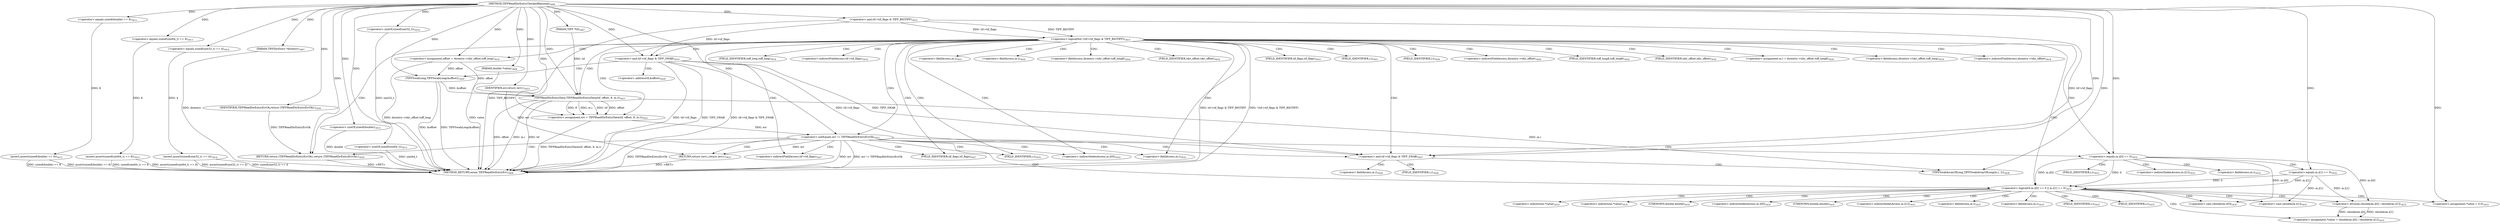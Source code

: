 digraph "TIFFReadDirEntryCheckedRational" {  
"86904" [label = <(METHOD,TIFFReadDirEntryCheckedRational)<SUB>3406</SUB>> ]
"87034" [label = <(METHOD_RETURN,enum TIFFReadDirEntryErr)<SUB>3406</SUB>> ]
"86905" [label = <(PARAM,TIFF *tif)<SUB>3407</SUB>> ]
"86906" [label = <(PARAM,TIFFDirEntry *direntry)<SUB>3407</SUB>> ]
"86907" [label = <(PARAM,double *value)<SUB>3408</SUB>> ]
"86910" [label = <(assert,assert(sizeof(double) == 8))<SUB>3412</SUB>> ]
"86915" [label = <(assert,assert(sizeof(uint64_t) == 8))<SUB>3413</SUB>> ]
"86920" [label = <(assert,assert(sizeof(uint32_t) == 4))<SUB>3414</SUB>> ]
"87032" [label = <(RETURN,return (TIFFReadDirEntryErrOk);,return (TIFFReadDirEntryErrOk);)<SUB>3436</SUB>> ]
"86926" [label = <(&lt;operator&gt;.logicalNot,!(tif-&gt;tif_flags &amp; TIFF_BIGTIFF))<SUB>3415</SUB>> ]
"86980" [label = <(&lt;operator&gt;.and,tif-&gt;tif_flags &amp; TIFF_SWAB)<SUB>3427</SUB>> ]
"86992" [label = <(&lt;operator&gt;.logicalOr,m.i[0] == 0 || m.i[1] == 0)<SUB>3432</SUB>> ]
"87033" [label = <(IDENTIFIER,TIFFReadDirEntryErrOk,return (TIFFReadDirEntryErrOk);)<SUB>3436</SUB>> ]
"86911" [label = <(&lt;operator&gt;.equals,sizeof(double) == 8)<SUB>3412</SUB>> ]
"86916" [label = <(&lt;operator&gt;.equals,sizeof(uint64_t) == 8)<SUB>3413</SUB>> ]
"86921" [label = <(&lt;operator&gt;.equals,sizeof(uint32_t) == 4)<SUB>3414</SUB>> ]
"86935" [label = <(&lt;operator&gt;.assignment,offset = direntry-&gt;tdir_offset.toff_long)<SUB>3418</SUB>> ]
"86952" [label = <(&lt;operator&gt;.assignment,err = TIFFReadDirEntryData(tif, offset, 8, m.i))<SUB>3421</SUB>> ]
"86986" [label = <(TIFFSwabArrayOfLong,TIFFSwabArrayOfLong(m.i, 2))<SUB>3428</SUB>> ]
"87008" [label = <(&lt;operator&gt;.assignment,*value = 0.0)<SUB>3433</SUB>> ]
"86912" [label = <(&lt;operator&gt;.sizeOf,sizeof(double))<SUB>3412</SUB>> ]
"86917" [label = <(&lt;operator&gt;.sizeOf,sizeof(uint64_t))<SUB>3413</SUB>> ]
"86922" [label = <(&lt;operator&gt;.sizeOf,sizeof(uint32_t))<SUB>3414</SUB>> ]
"86927" [label = <(&lt;operator&gt;.and,tif-&gt;tif_flags &amp; TIFF_BIGTIFF)<SUB>3415</SUB>> ]
"86943" [label = <(&lt;operator&gt;.and,tif-&gt;tif_flags &amp; TIFF_SWAB)<SUB>3419</SUB>> ]
"86962" [label = <(&lt;operator&gt;.notEquals,err != TIFFReadDirEntryErrOk)<SUB>3422</SUB>> ]
"86970" [label = <(&lt;operator&gt;.assignment,m.l = direntry-&gt;tdir_offset.toff_long8)<SUB>3426</SUB>> ]
"86993" [label = <(&lt;operator&gt;.equals,m.i[0] == 0)<SUB>3432</SUB>> ]
"87000" [label = <(&lt;operator&gt;.equals,m.i[1] == 0)<SUB>3432</SUB>> ]
"87014" [label = <(&lt;operator&gt;.assignment,*value = (double)m.i[0] / (double)m.i[1])<SUB>3435</SUB>> ]
"86949" [label = <(TIFFSwabLong,TIFFSwabLong(&amp;offset))<SUB>3420</SUB>> ]
"86954" [label = <(TIFFReadDirEntryData,TIFFReadDirEntryData(tif, offset, 8, m.i))<SUB>3421</SUB>> ]
"86966" [label = <(RETURN,return (err);,return (err);)<SUB>3423</SUB>> ]
"86967" [label = <(IDENTIFIER,err,return (err);)<SUB>3423</SUB>> ]
"87017" [label = <(&lt;operator&gt;.division,(double)m.i[0] / (double)m.i[1])<SUB>3435</SUB>> ]
"87018" [label = <(&lt;operator&gt;.cast,(double)m.i[0])<SUB>3435</SUB>> ]
"87025" [label = <(&lt;operator&gt;.cast,(double)m.i[1])<SUB>3435</SUB>> ]
"86981" [label = <(&lt;operator&gt;.indirectFieldAccess,tif-&gt;tif_flags)<SUB>3427</SUB>> ]
"86937" [label = <(&lt;operator&gt;.fieldAccess,direntry-&gt;tdir_offset.toff_long)<SUB>3418</SUB>> ]
"86983" [label = <(FIELD_IDENTIFIER,tif_flags,tif_flags)<SUB>3427</SUB>> ]
"86987" [label = <(&lt;operator&gt;.fieldAccess,m.i)<SUB>3428</SUB>> ]
"86994" [label = <(&lt;operator&gt;.indirectIndexAccess,m.i[0])<SUB>3432</SUB>> ]
"87001" [label = <(&lt;operator&gt;.indirectIndexAccess,m.i[1])<SUB>3432</SUB>> ]
"87009" [label = <(&lt;operator&gt;.indirection,*value)<SUB>3433</SUB>> ]
"86938" [label = <(&lt;operator&gt;.indirectFieldAccess,direntry-&gt;tdir_offset)<SUB>3418</SUB>> ]
"86941" [label = <(FIELD_IDENTIFIER,toff_long,toff_long)<SUB>3418</SUB>> ]
"86944" [label = <(&lt;operator&gt;.indirectFieldAccess,tif-&gt;tif_flags)<SUB>3419</SUB>> ]
"86958" [label = <(&lt;operator&gt;.fieldAccess,m.i)<SUB>3421</SUB>> ]
"86971" [label = <(&lt;operator&gt;.fieldAccess,m.l)<SUB>3426</SUB>> ]
"86974" [label = <(&lt;operator&gt;.fieldAccess,direntry-&gt;tdir_offset.toff_long8)<SUB>3426</SUB>> ]
"86989" [label = <(FIELD_IDENTIFIER,i,i)<SUB>3428</SUB>> ]
"86995" [label = <(&lt;operator&gt;.fieldAccess,m.i)<SUB>3432</SUB>> ]
"87002" [label = <(&lt;operator&gt;.fieldAccess,m.i)<SUB>3432</SUB>> ]
"87015" [label = <(&lt;operator&gt;.indirection,*value)<SUB>3435</SUB>> ]
"86940" [label = <(FIELD_IDENTIFIER,tdir_offset,tdir_offset)<SUB>3418</SUB>> ]
"86946" [label = <(FIELD_IDENTIFIER,tif_flags,tif_flags)<SUB>3419</SUB>> ]
"86950" [label = <(&lt;operator&gt;.addressOf,&amp;offset)<SUB>3420</SUB>> ]
"86960" [label = <(FIELD_IDENTIFIER,i,i)<SUB>3421</SUB>> ]
"86973" [label = <(FIELD_IDENTIFIER,l,l)<SUB>3426</SUB>> ]
"86975" [label = <(&lt;operator&gt;.indirectFieldAccess,direntry-&gt;tdir_offset)<SUB>3426</SUB>> ]
"86978" [label = <(FIELD_IDENTIFIER,toff_long8,toff_long8)<SUB>3426</SUB>> ]
"86997" [label = <(FIELD_IDENTIFIER,i,i)<SUB>3432</SUB>> ]
"87004" [label = <(FIELD_IDENTIFIER,i,i)<SUB>3432</SUB>> ]
"86977" [label = <(FIELD_IDENTIFIER,tdir_offset,tdir_offset)<SUB>3426</SUB>> ]
"87019" [label = <(UNKNOWN,double,double)<SUB>3435</SUB>> ]
"87020" [label = <(&lt;operator&gt;.indirectIndexAccess,m.i[0])<SUB>3435</SUB>> ]
"87026" [label = <(UNKNOWN,double,double)<SUB>3435</SUB>> ]
"87027" [label = <(&lt;operator&gt;.indirectIndexAccess,m.i[1])<SUB>3435</SUB>> ]
"87021" [label = <(&lt;operator&gt;.fieldAccess,m.i)<SUB>3435</SUB>> ]
"87028" [label = <(&lt;operator&gt;.fieldAccess,m.i)<SUB>3435</SUB>> ]
"87023" [label = <(FIELD_IDENTIFIER,i,i)<SUB>3435</SUB>> ]
"87030" [label = <(FIELD_IDENTIFIER,i,i)<SUB>3435</SUB>> ]
  "87032" -> "87034"  [ label = "DDG: &lt;RET&gt;"] 
  "86966" -> "87034"  [ label = "DDG: &lt;RET&gt;"] 
  "86906" -> "87034"  [ label = "DDG: direntry"] 
  "86907" -> "87034"  [ label = "DDG: value"] 
  "86910" -> "87034"  [ label = "DDG: sizeof(double) == 8"] 
  "86910" -> "87034"  [ label = "DDG: assert(sizeof(double) == 8)"] 
  "86915" -> "87034"  [ label = "DDG: sizeof(uint64_t) == 8"] 
  "86915" -> "87034"  [ label = "DDG: assert(sizeof(uint64_t) == 8)"] 
  "86920" -> "87034"  [ label = "DDG: sizeof(uint32_t) == 4"] 
  "86920" -> "87034"  [ label = "DDG: assert(sizeof(uint32_t) == 4)"] 
  "86926" -> "87034"  [ label = "DDG: tif-&gt;tif_flags &amp; TIFF_BIGTIFF"] 
  "86926" -> "87034"  [ label = "DDG: !(tif-&gt;tif_flags &amp; TIFF_BIGTIFF)"] 
  "86935" -> "87034"  [ label = "DDG: direntry-&gt;tdir_offset.toff_long"] 
  "86943" -> "87034"  [ label = "DDG: tif-&gt;tif_flags"] 
  "86943" -> "87034"  [ label = "DDG: TIFF_SWAB"] 
  "86943" -> "87034"  [ label = "DDG: tif-&gt;tif_flags &amp; TIFF_SWAB"] 
  "86949" -> "87034"  [ label = "DDG: &amp;offset"] 
  "86949" -> "87034"  [ label = "DDG: TIFFSwabLong(&amp;offset)"] 
  "86954" -> "87034"  [ label = "DDG: tif"] 
  "86954" -> "87034"  [ label = "DDG: offset"] 
  "86954" -> "87034"  [ label = "DDG: m.i"] 
  "86952" -> "87034"  [ label = "DDG: TIFFReadDirEntryData(tif, offset, 8, m.i)"] 
  "86962" -> "87034"  [ label = "DDG: err"] 
  "86962" -> "87034"  [ label = "DDG: err != TIFFReadDirEntryErrOk"] 
  "86927" -> "87034"  [ label = "DDG: TIFF_BIGTIFF"] 
  "86917" -> "87034"  [ label = "DDG: uint64_t"] 
  "86912" -> "87034"  [ label = "DDG: double"] 
  "86962" -> "87034"  [ label = "DDG: TIFFReadDirEntryErrOk"] 
  "86922" -> "87034"  [ label = "DDG: uint32_t"] 
  "86904" -> "86905"  [ label = "DDG: "] 
  "86904" -> "86906"  [ label = "DDG: "] 
  "86904" -> "86907"  [ label = "DDG: "] 
  "87033" -> "87032"  [ label = "DDG: TIFFReadDirEntryErrOk"] 
  "86904" -> "87032"  [ label = "DDG: "] 
  "86911" -> "86910"  [ label = "DDG: 8"] 
  "86916" -> "86915"  [ label = "DDG: 8"] 
  "86921" -> "86920"  [ label = "DDG: 4"] 
  "86904" -> "87033"  [ label = "DDG: "] 
  "86904" -> "86911"  [ label = "DDG: "] 
  "86904" -> "86916"  [ label = "DDG: "] 
  "86904" -> "86921"  [ label = "DDG: "] 
  "86927" -> "86926"  [ label = "DDG: tif-&gt;tif_flags"] 
  "86927" -> "86926"  [ label = "DDG: TIFF_BIGTIFF"] 
  "86954" -> "86952"  [ label = "DDG: tif"] 
  "86954" -> "86952"  [ label = "DDG: offset"] 
  "86954" -> "86952"  [ label = "DDG: 8"] 
  "86954" -> "86952"  [ label = "DDG: m.i"] 
  "86927" -> "86980"  [ label = "DDG: tif-&gt;tif_flags"] 
  "86943" -> "86980"  [ label = "DDG: tif-&gt;tif_flags"] 
  "86943" -> "86980"  [ label = "DDG: TIFF_SWAB"] 
  "86904" -> "86980"  [ label = "DDG: "] 
  "86993" -> "86992"  [ label = "DDG: m.i[0]"] 
  "86993" -> "86992"  [ label = "DDG: 0"] 
  "87000" -> "86992"  [ label = "DDG: m.i[1]"] 
  "87000" -> "86992"  [ label = "DDG: 0"] 
  "86904" -> "87008"  [ label = "DDG: "] 
  "86904" -> "86912"  [ label = "DDG: "] 
  "86904" -> "86917"  [ label = "DDG: "] 
  "86904" -> "86922"  [ label = "DDG: "] 
  "86904" -> "86927"  [ label = "DDG: "] 
  "86904" -> "86935"  [ label = "DDG: "] 
  "86904" -> "86952"  [ label = "DDG: "] 
  "86954" -> "86986"  [ label = "DDG: m.i"] 
  "86904" -> "86986"  [ label = "DDG: "] 
  "86904" -> "86993"  [ label = "DDG: "] 
  "86904" -> "87000"  [ label = "DDG: "] 
  "87017" -> "87014"  [ label = "DDG: (double)m.i[0]"] 
  "87017" -> "87014"  [ label = "DDG: (double)m.i[1]"] 
  "86927" -> "86943"  [ label = "DDG: tif-&gt;tif_flags"] 
  "86904" -> "86943"  [ label = "DDG: "] 
  "86905" -> "86954"  [ label = "DDG: tif"] 
  "86904" -> "86954"  [ label = "DDG: "] 
  "86935" -> "86954"  [ label = "DDG: offset"] 
  "86949" -> "86954"  [ label = "DDG: &amp;offset"] 
  "86952" -> "86962"  [ label = "DDG: err"] 
  "86904" -> "86962"  [ label = "DDG: "] 
  "86967" -> "86966"  [ label = "DDG: err"] 
  "86962" -> "86966"  [ label = "DDG: err"] 
  "86935" -> "86949"  [ label = "DDG: offset"] 
  "86904" -> "86949"  [ label = "DDG: "] 
  "86904" -> "86967"  [ label = "DDG: "] 
  "86993" -> "87017"  [ label = "DDG: m.i[0]"] 
  "87000" -> "87017"  [ label = "DDG: m.i[1]"] 
  "86993" -> "87018"  [ label = "DDG: m.i[0]"] 
  "87000" -> "87025"  [ label = "DDG: m.i[1]"] 
  "86926" -> "86993"  [ label = "CDG: "] 
  "86926" -> "86946"  [ label = "CDG: "] 
  "86926" -> "86938"  [ label = "CDG: "] 
  "86926" -> "86937"  [ label = "CDG: "] 
  "86926" -> "86992"  [ label = "CDG: "] 
  "86926" -> "87032"  [ label = "CDG: "] 
  "86926" -> "86975"  [ label = "CDG: "] 
  "86926" -> "86943"  [ label = "CDG: "] 
  "86926" -> "86958"  [ label = "CDG: "] 
  "86926" -> "86997"  [ label = "CDG: "] 
  "86926" -> "86962"  [ label = "CDG: "] 
  "86926" -> "86954"  [ label = "CDG: "] 
  "86926" -> "86971"  [ label = "CDG: "] 
  "86926" -> "86935"  [ label = "CDG: "] 
  "86926" -> "86974"  [ label = "CDG: "] 
  "86926" -> "86960"  [ label = "CDG: "] 
  "86926" -> "86941"  [ label = "CDG: "] 
  "86926" -> "86973"  [ label = "CDG: "] 
  "86926" -> "86983"  [ label = "CDG: "] 
  "86926" -> "86940"  [ label = "CDG: "] 
  "86926" -> "86952"  [ label = "CDG: "] 
  "86926" -> "86977"  [ label = "CDG: "] 
  "86926" -> "86970"  [ label = "CDG: "] 
  "86926" -> "86981"  [ label = "CDG: "] 
  "86926" -> "86995"  [ label = "CDG: "] 
  "86926" -> "86994"  [ label = "CDG: "] 
  "86926" -> "86944"  [ label = "CDG: "] 
  "86926" -> "86978"  [ label = "CDG: "] 
  "86926" -> "86980"  [ label = "CDG: "] 
  "86980" -> "86989"  [ label = "CDG: "] 
  "86980" -> "86987"  [ label = "CDG: "] 
  "86980" -> "86986"  [ label = "CDG: "] 
  "86992" -> "87019"  [ label = "CDG: "] 
  "86992" -> "87014"  [ label = "CDG: "] 
  "86992" -> "87028"  [ label = "CDG: "] 
  "86992" -> "87026"  [ label = "CDG: "] 
  "86992" -> "87009"  [ label = "CDG: "] 
  "86992" -> "87030"  [ label = "CDG: "] 
  "86992" -> "87027"  [ label = "CDG: "] 
  "86992" -> "87023"  [ label = "CDG: "] 
  "86992" -> "87021"  [ label = "CDG: "] 
  "86992" -> "87018"  [ label = "CDG: "] 
  "86992" -> "87020"  [ label = "CDG: "] 
  "86992" -> "87015"  [ label = "CDG: "] 
  "86992" -> "87017"  [ label = "CDG: "] 
  "86992" -> "87025"  [ label = "CDG: "] 
  "86992" -> "87008"  [ label = "CDG: "] 
  "86993" -> "87002"  [ label = "CDG: "] 
  "86993" -> "87001"  [ label = "CDG: "] 
  "86993" -> "87004"  [ label = "CDG: "] 
  "86993" -> "87000"  [ label = "CDG: "] 
  "86943" -> "86950"  [ label = "CDG: "] 
  "86943" -> "86949"  [ label = "CDG: "] 
  "86962" -> "86993"  [ label = "CDG: "] 
  "86962" -> "86992"  [ label = "CDG: "] 
  "86962" -> "87032"  [ label = "CDG: "] 
  "86962" -> "86997"  [ label = "CDG: "] 
  "86962" -> "86983"  [ label = "CDG: "] 
  "86962" -> "86981"  [ label = "CDG: "] 
  "86962" -> "86966"  [ label = "CDG: "] 
  "86962" -> "86995"  [ label = "CDG: "] 
  "86962" -> "86994"  [ label = "CDG: "] 
  "86962" -> "86980"  [ label = "CDG: "] 
}
